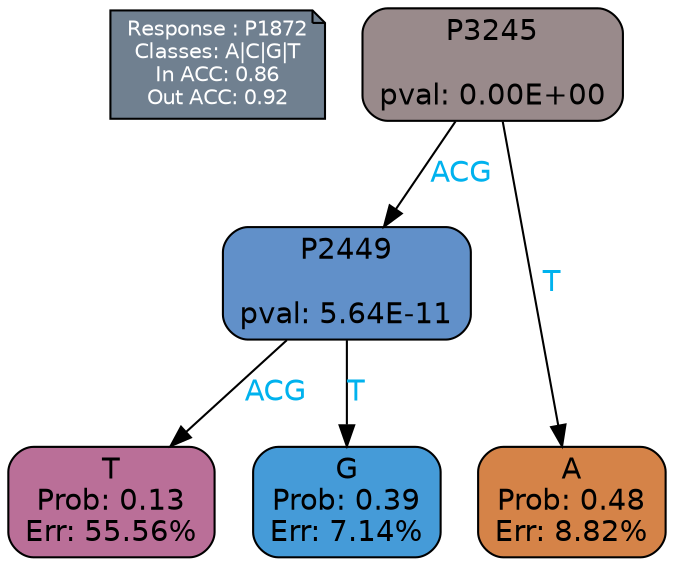 digraph Tree {
node [shape=box, style="filled, rounded", color="black", fontname=helvetica] ;
graph [ranksep=equally, splines=polylines, bgcolor=transparent, dpi=600] ;
edge [fontname=helvetica] ;
LEGEND [label="Response : P1872
Classes: A|C|G|T
In ACC: 0.86
Out ACC: 0.92
",shape=note,align=left,style=filled,fillcolor="slategray",fontcolor="white",fontsize=10];1 [label="P3245

pval: 0.00E+00", fillcolor="#998a8b"] ;
2 [label="P2449

pval: 5.64E-11", fillcolor="#6190c9"] ;
3 [label="T
Prob: 0.13
Err: 55.56%", fillcolor="#ba6f98"] ;
4 [label="G
Prob: 0.39
Err: 7.14%", fillcolor="#459bd8"] ;
5 [label="A
Prob: 0.48
Err: 8.82%", fillcolor="#d58348"] ;
1 -> 2 [label="ACG",fontcolor=deepskyblue2] ;
1 -> 5 [label="T",fontcolor=deepskyblue2] ;
2 -> 3 [label="ACG",fontcolor=deepskyblue2] ;
2 -> 4 [label="T",fontcolor=deepskyblue2] ;
{rank = same; 3;4;5;}{rank = same; LEGEND;1;}}